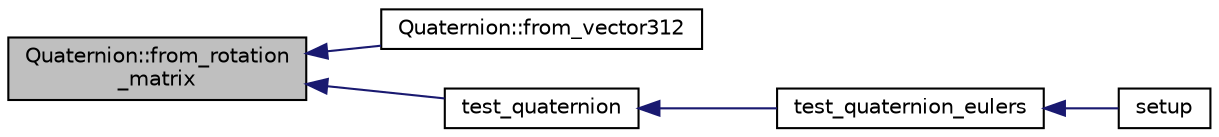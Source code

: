 digraph "Quaternion::from_rotation_matrix"
{
 // INTERACTIVE_SVG=YES
  edge [fontname="Helvetica",fontsize="10",labelfontname="Helvetica",labelfontsize="10"];
  node [fontname="Helvetica",fontsize="10",shape=record];
  rankdir="LR";
  Node1 [label="Quaternion::from_rotation\l_matrix",height=0.2,width=0.4,color="black", fillcolor="grey75", style="filled" fontcolor="black"];
  Node1 -> Node2 [dir="back",color="midnightblue",fontsize="10",style="solid",fontname="Helvetica"];
  Node2 [label="Quaternion::from_vector312",height=0.2,width=0.4,color="black", fillcolor="white", style="filled",URL="$classQuaternion.html#aeef32cfe233988d2b1b2f09e33263875"];
  Node1 -> Node3 [dir="back",color="midnightblue",fontsize="10",style="solid",fontname="Helvetica"];
  Node3 [label="test_quaternion",height=0.2,width=0.4,color="black", fillcolor="white", style="filled",URL="$eulers_8pde.html#a288b88e3267221134f72a170d9895cef"];
  Node3 -> Node4 [dir="back",color="midnightblue",fontsize="10",style="solid",fontname="Helvetica"];
  Node4 [label="test_quaternion_eulers",height=0.2,width=0.4,color="black", fillcolor="white", style="filled",URL="$eulers_8pde.html#a1e4ca41feae51e8f6dc923cde8d1ad39"];
  Node4 -> Node5 [dir="back",color="midnightblue",fontsize="10",style="solid",fontname="Helvetica"];
  Node5 [label="setup",height=0.2,width=0.4,color="black", fillcolor="white", style="filled",URL="$eulers_8pde.html#a7dfd9b79bc5a37d7df40207afbc5431f"];
}
